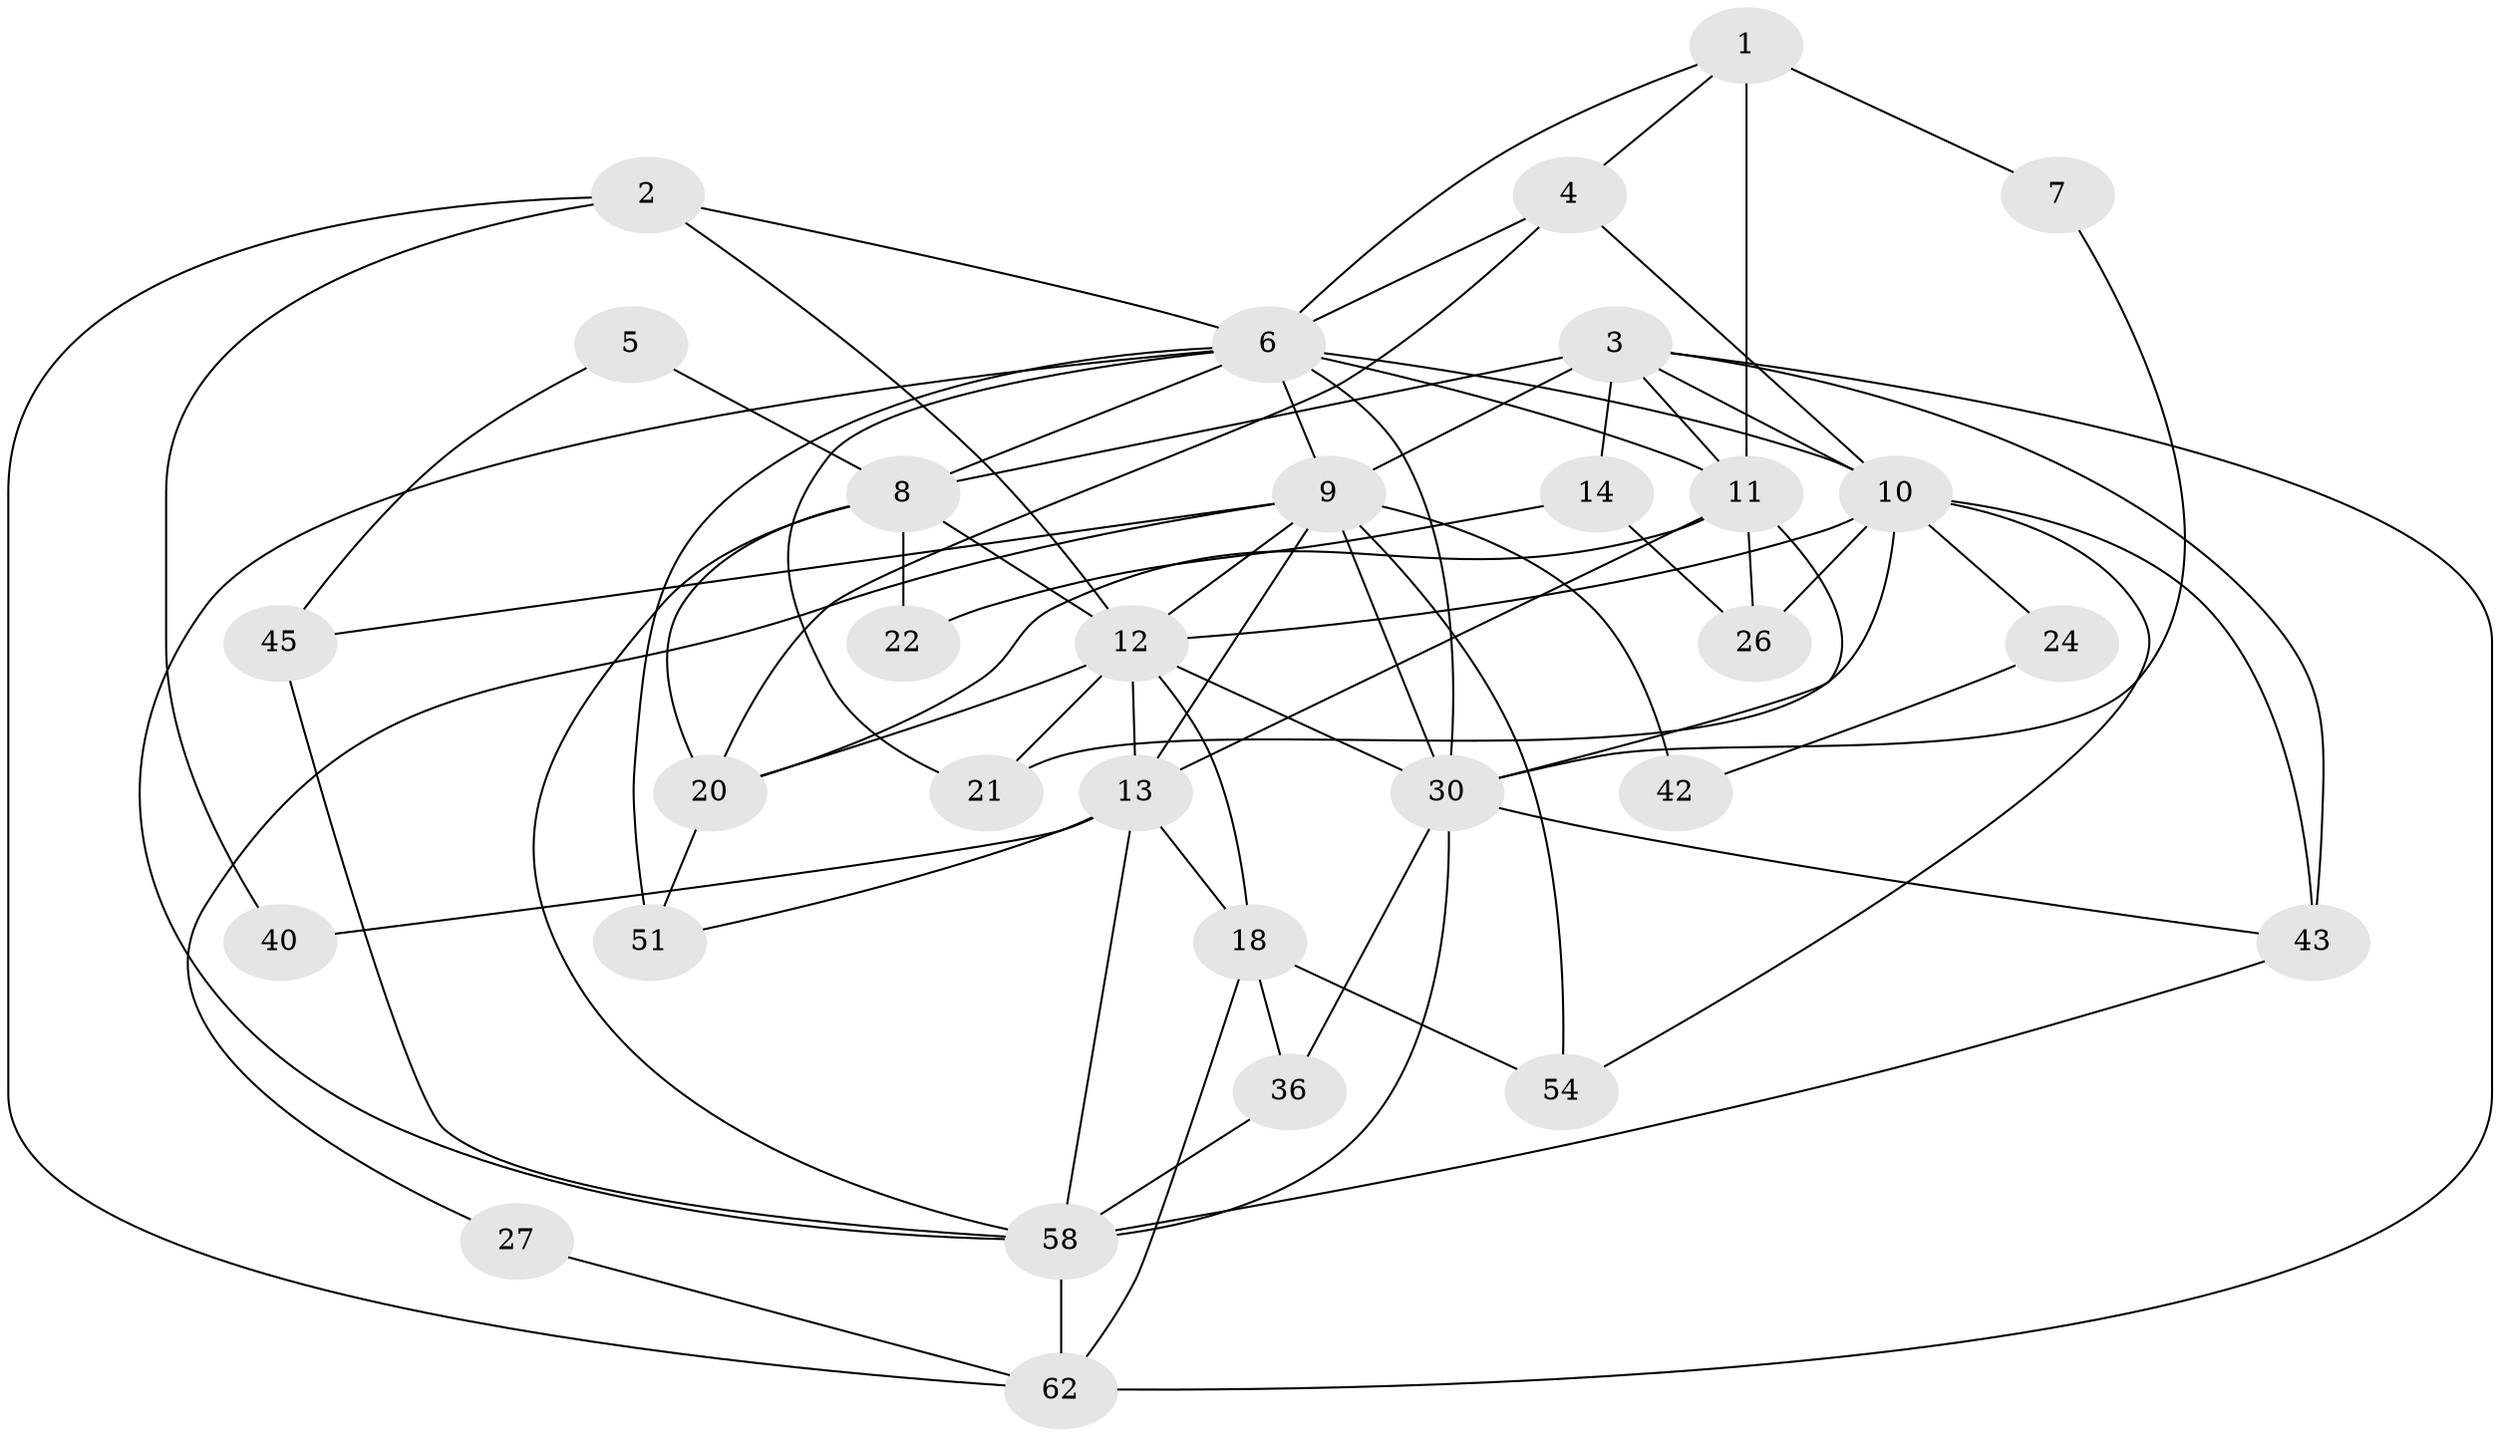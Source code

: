 // original degree distribution, {4: 0.2857142857142857, 3: 0.2857142857142857, 2: 0.1111111111111111, 6: 0.15873015873015872, 7: 0.015873015873015872, 5: 0.14285714285714285}
// Generated by graph-tools (version 1.1) at 2025/14/03/09/25 04:14:58]
// undirected, 31 vertices, 74 edges
graph export_dot {
graph [start="1"]
  node [color=gray90,style=filled];
  1 [super="+34"];
  2 [super="+48"];
  3 [super="+17"];
  4;
  5;
  6 [super="+35+56+28+19"];
  7;
  8 [super="+50"];
  9 [super="+53+15+23"];
  10 [super="+38+32"];
  11 [super="+16+29"];
  12 [super="+44+33"];
  13 [super="+57+61"];
  14;
  18;
  20 [super="+25+39"];
  21;
  22;
  24;
  26;
  27;
  30 [super="+37+31+47"];
  36;
  40;
  42;
  43;
  45;
  51;
  54;
  58 [super="+63+59"];
  62;
  1 -- 11 [weight=2];
  1 -- 4;
  1 -- 7;
  1 -- 6;
  2 -- 40;
  2 -- 62;
  2 -- 6;
  2 -- 12;
  3 -- 62;
  3 -- 43;
  3 -- 14;
  3 -- 10;
  3 -- 9 [weight=2];
  3 -- 11;
  3 -- 8;
  4 -- 10;
  4 -- 20;
  4 -- 6;
  5 -- 45;
  5 -- 8;
  6 -- 51 [weight=2];
  6 -- 9 [weight=2];
  6 -- 10;
  6 -- 30 [weight=3];
  6 -- 8;
  6 -- 58;
  6 -- 11;
  6 -- 21;
  7 -- 30;
  8 -- 58;
  8 -- 12 [weight=2];
  8 -- 20 [weight=2];
  8 -- 22;
  9 -- 42 [weight=3];
  9 -- 54;
  9 -- 13 [weight=2];
  9 -- 45;
  9 -- 27;
  9 -- 12;
  9 -- 30;
  10 -- 26 [weight=2];
  10 -- 21;
  10 -- 54;
  10 -- 24 [weight=2];
  10 -- 43;
  10 -- 12;
  11 -- 20;
  11 -- 26;
  11 -- 13;
  11 -- 30;
  12 -- 30;
  12 -- 13;
  12 -- 20 [weight=2];
  12 -- 18;
  12 -- 21;
  13 -- 40;
  13 -- 18;
  13 -- 51;
  13 -- 58;
  14 -- 26;
  14 -- 22;
  18 -- 36;
  18 -- 54;
  18 -- 62;
  20 -- 51;
  24 -- 42;
  27 -- 62;
  30 -- 58;
  30 -- 43;
  30 -- 36;
  36 -- 58;
  43 -- 58;
  45 -- 58;
  58 -- 62;
}
